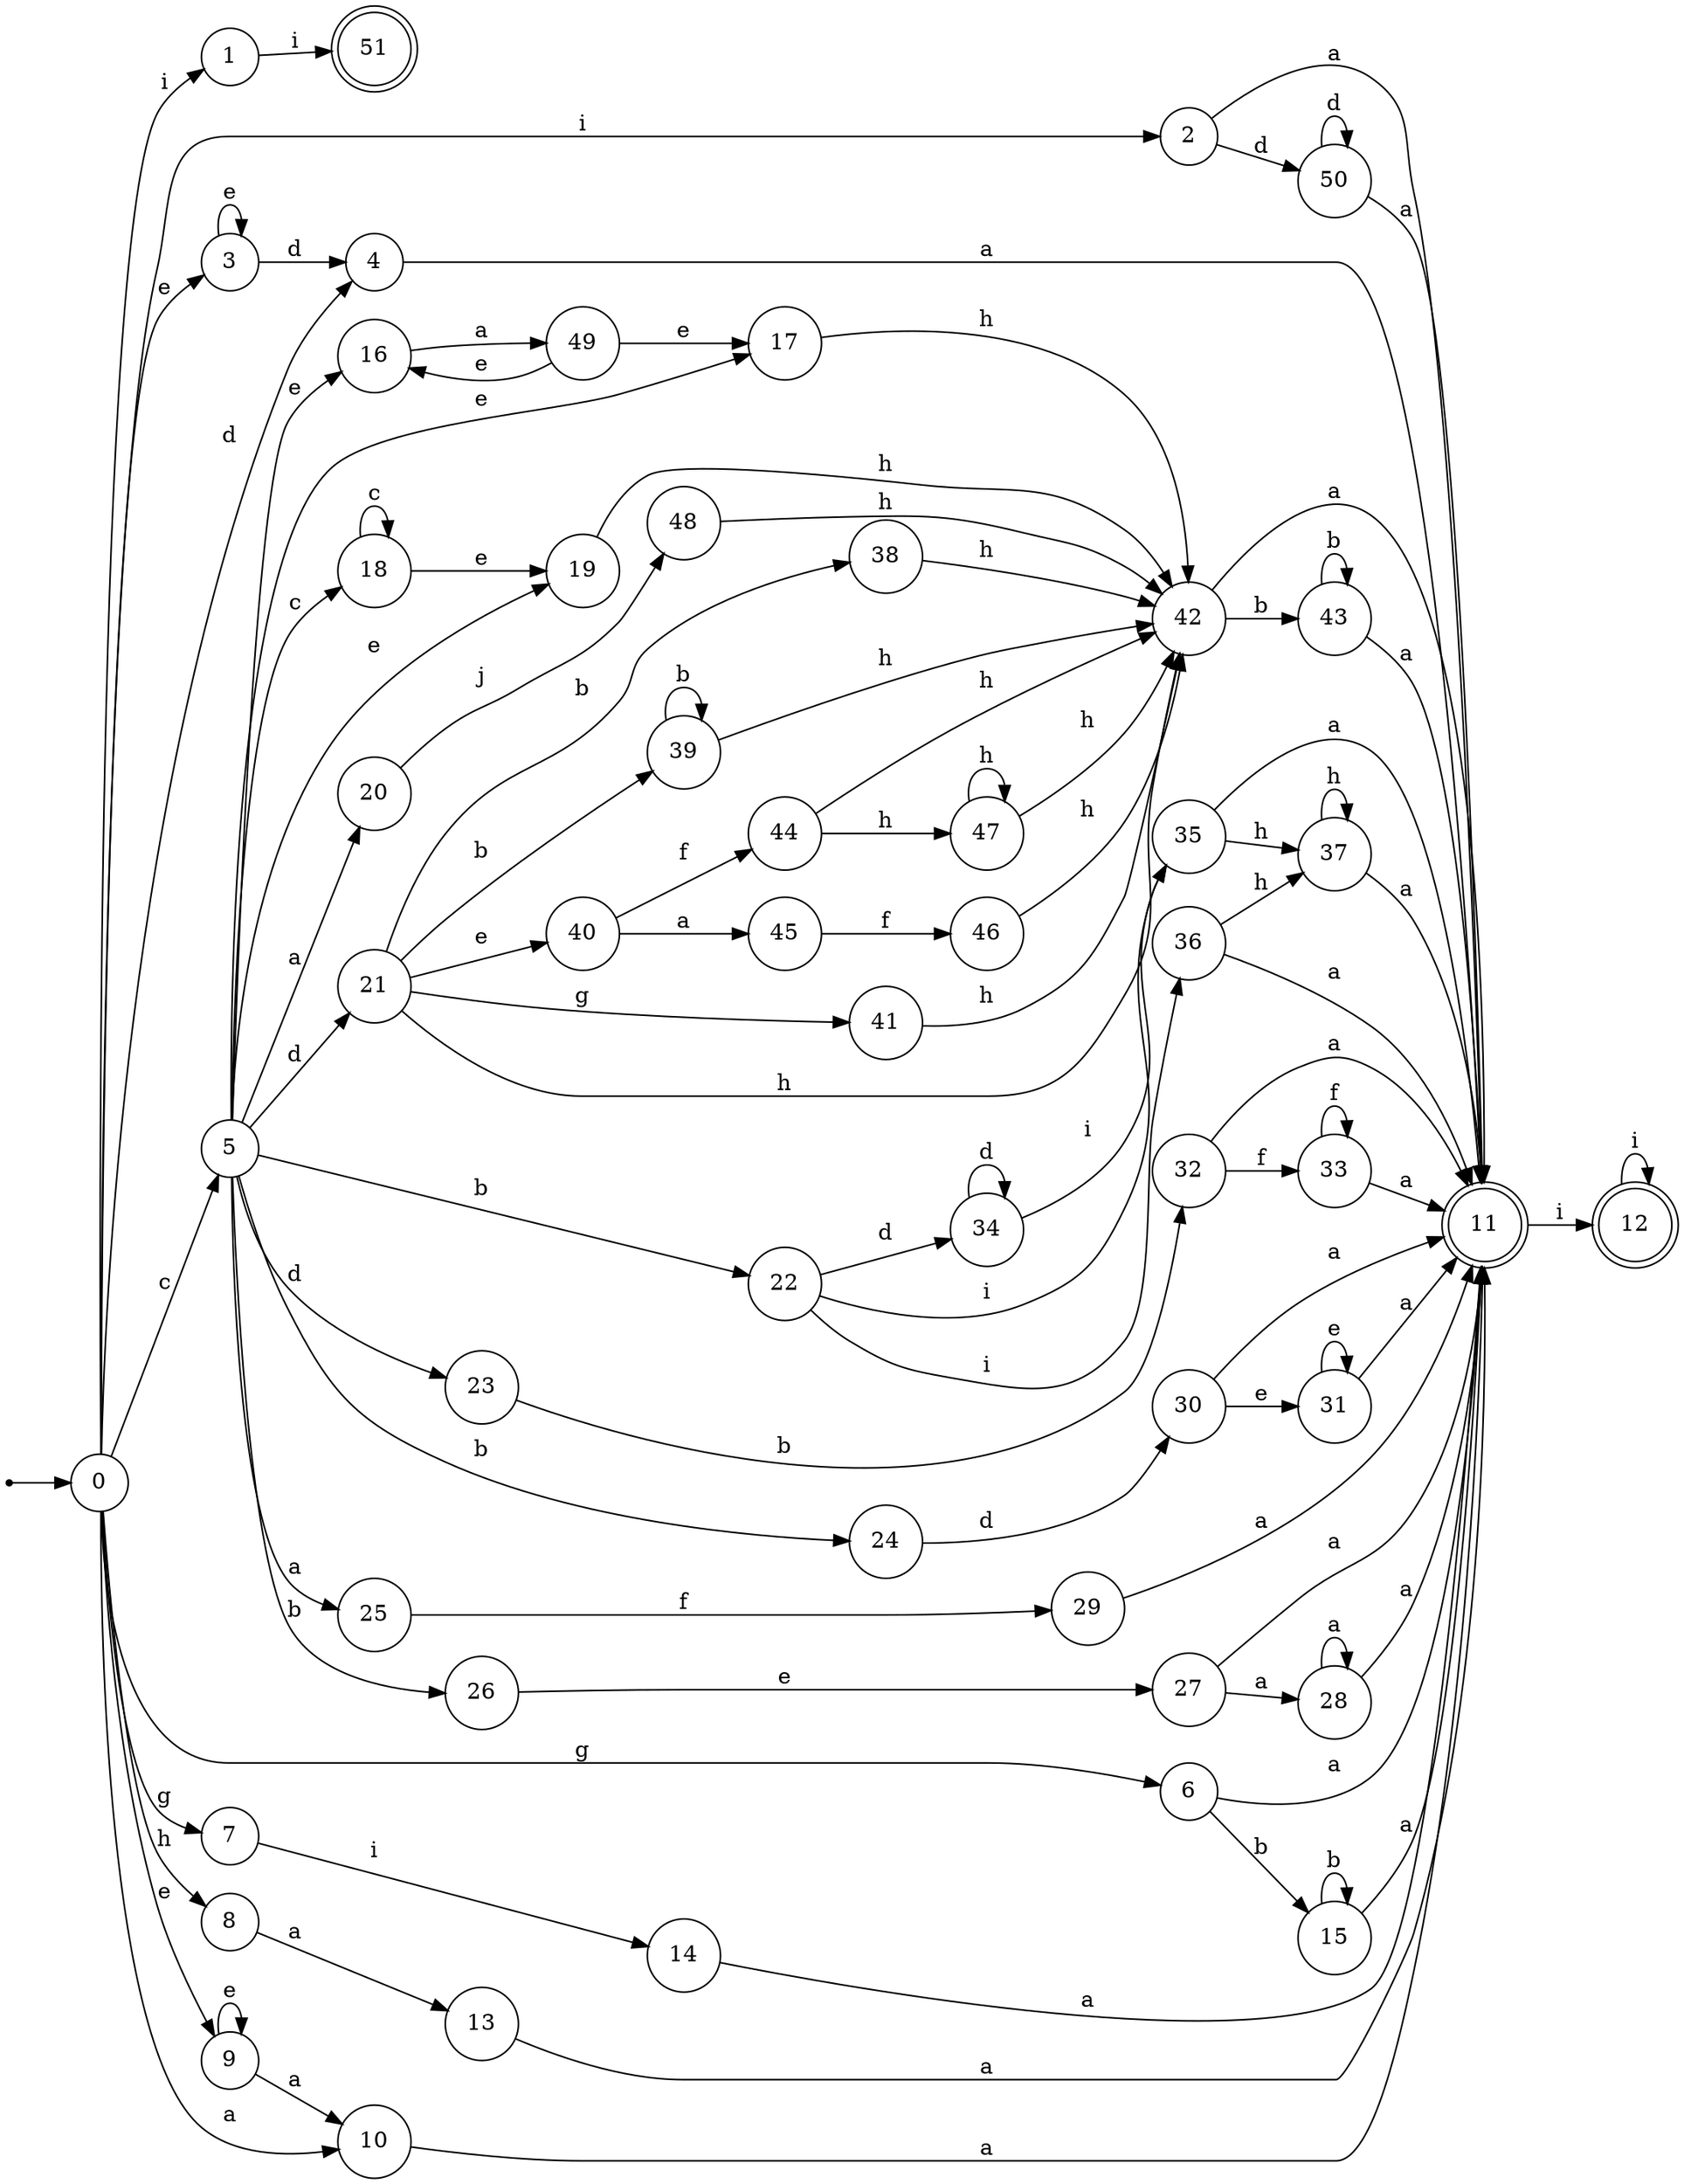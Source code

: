 digraph finite_state_machine {
rankdir=LR;
size="20,20";
node [shape = point]; "dummy0"
node [shape = circle]; "0";
"dummy0" -> "0";
node [shape = circle]; "1";
node [shape = circle]; "2";
node [shape = circle]; "3";
node [shape = circle]; "4";
node [shape = circle]; "5";
node [shape = circle]; "6";
node [shape = circle]; "7";
node [shape = circle]; "8";
node [shape = circle]; "9";
node [shape = circle]; "10";
node [shape = doublecircle]; "11";node [shape = doublecircle]; "12";node [shape = circle]; "13";
node [shape = circle]; "14";
node [shape = circle]; "15";
node [shape = circle]; "16";
node [shape = circle]; "17";
node [shape = circle]; "18";
node [shape = circle]; "19";
node [shape = circle]; "20";
node [shape = circle]; "21";
node [shape = circle]; "22";
node [shape = circle]; "23";
node [shape = circle]; "24";
node [shape = circle]; "25";
node [shape = circle]; "26";
node [shape = circle]; "27";
node [shape = circle]; "28";
node [shape = circle]; "29";
node [shape = circle]; "30";
node [shape = circle]; "31";
node [shape = circle]; "32";
node [shape = circle]; "33";
node [shape = circle]; "34";
node [shape = circle]; "35";
node [shape = circle]; "36";
node [shape = circle]; "37";
node [shape = circle]; "38";
node [shape = circle]; "39";
node [shape = circle]; "40";
node [shape = circle]; "41";
node [shape = circle]; "42";
node [shape = circle]; "43";
node [shape = circle]; "44";
node [shape = circle]; "45";
node [shape = circle]; "46";
node [shape = circle]; "47";
node [shape = circle]; "48";
node [shape = circle]; "49";
node [shape = circle]; "50";
node [shape = doublecircle]; "51";"0" -> "1" [label = "i"];
 "0" -> "2" [label = "i"];
 "0" -> "9" [label = "e"];
 "0" -> "3" [label = "e"];
 "0" -> "4" [label = "d"];
 "0" -> "5" [label = "c"];
 "0" -> "6" [label = "g"];
 "0" -> "7" [label = "g"];
 "0" -> "8" [label = "h"];
 "0" -> "10" [label = "a"];
 "10" -> "11" [label = "a"];
 "11" -> "12" [label = "i"];
 "12" -> "12" [label = "i"];
 "9" -> "9" [label = "e"];
 "9" -> "10" [label = "a"];
 "8" -> "13" [label = "a"];
 "13" -> "11" [label = "a"];
 "7" -> "14" [label = "i"];
 "14" -> "11" [label = "a"];
 "6" -> "15" [label = "b"];
 "6" -> "11" [label = "a"];
 "15" -> "15" [label = "b"];
 "15" -> "11" [label = "a"];
 "5" -> "16" [label = "e"];
 "5" -> "17" [label = "e"];
 "5" -> "19" [label = "e"];
 "5" -> "18" [label = "c"];
 "5" -> "25" [label = "a"];
 "5" -> "20" [label = "a"];
 "5" -> "21" [label = "d"];
 "5" -> "23" [label = "d"];
 "5" -> "24" [label = "b"];
 "5" -> "26" [label = "b"];
 "5" -> "22" [label = "b"];
 "26" -> "27" [label = "e"];
 "27" -> "11" [label = "a"];
 "27" -> "28" [label = "a"];
 "28" -> "11" [label = "a"];
 "28" -> "28" [label = "a"];
 "25" -> "29" [label = "f"];
 "29" -> "11" [label = "a"];
 "24" -> "30" [label = "d"];
 "30" -> "31" [label = "e"];
 "30" -> "11" [label = "a"];
 "31" -> "31" [label = "e"];
 "31" -> "11" [label = "a"];
 "23" -> "32" [label = "b"];
 "32" -> "33" [label = "f"];
 "32" -> "11" [label = "a"];
 "33" -> "33" [label = "f"];
 "33" -> "11" [label = "a"];
 "22" -> "34" [label = "d"];
 "22" -> "35" [label = "i"];
 "22" -> "36" [label = "i"];
 "36" -> "37" [label = "h"];
 "36" -> "11" [label = "a"];
 "37" -> "37" [label = "h"];
 "37" -> "11" [label = "a"];
 "35" -> "37" [label = "h"];
 "35" -> "11" [label = "a"];
 "34" -> "34" [label = "d"];
 "34" -> "35" [label = "i"];
 "21" -> "38" [label = "b"];
 "21" -> "39" [label = "b"];
 "21" -> "40" [label = "e"];
 "21" -> "41" [label = "g"];
 "21" -> "42" [label = "h"];
 "42" -> "43" [label = "b"];
 "42" -> "11" [label = "a"];
 "43" -> "43" [label = "b"];
 "43" -> "11" [label = "a"];
 "41" -> "42" [label = "h"];
 "40" -> "44" [label = "f"];
 "40" -> "45" [label = "a"];
 "45" -> "46" [label = "f"];
 "46" -> "42" [label = "h"];
 "44" -> "42" [label = "h"];
 "44" -> "47" [label = "h"];
 "47" -> "42" [label = "h"];
 "47" -> "47" [label = "h"];
 "39" -> "39" [label = "b"];
 "39" -> "42" [label = "h"];
 "38" -> "42" [label = "h"];
 "20" -> "48" [label = "j"];
 "48" -> "42" [label = "h"];
 "19" -> "42" [label = "h"];
 "18" -> "18" [label = "c"];
 "18" -> "19" [label = "e"];
 "17" -> "42" [label = "h"];
 "16" -> "49" [label = "a"];
 "49" -> "16" [label = "e"];
 "49" -> "17" [label = "e"];
 "4" -> "11" [label = "a"];
 "3" -> "3" [label = "e"];
 "3" -> "4" [label = "d"];
 "2" -> "50" [label = "d"];
 "2" -> "11" [label = "a"];
 "50" -> "50" [label = "d"];
 "50" -> "11" [label = "a"];
 "1" -> "51" [label = "i"];
 }
